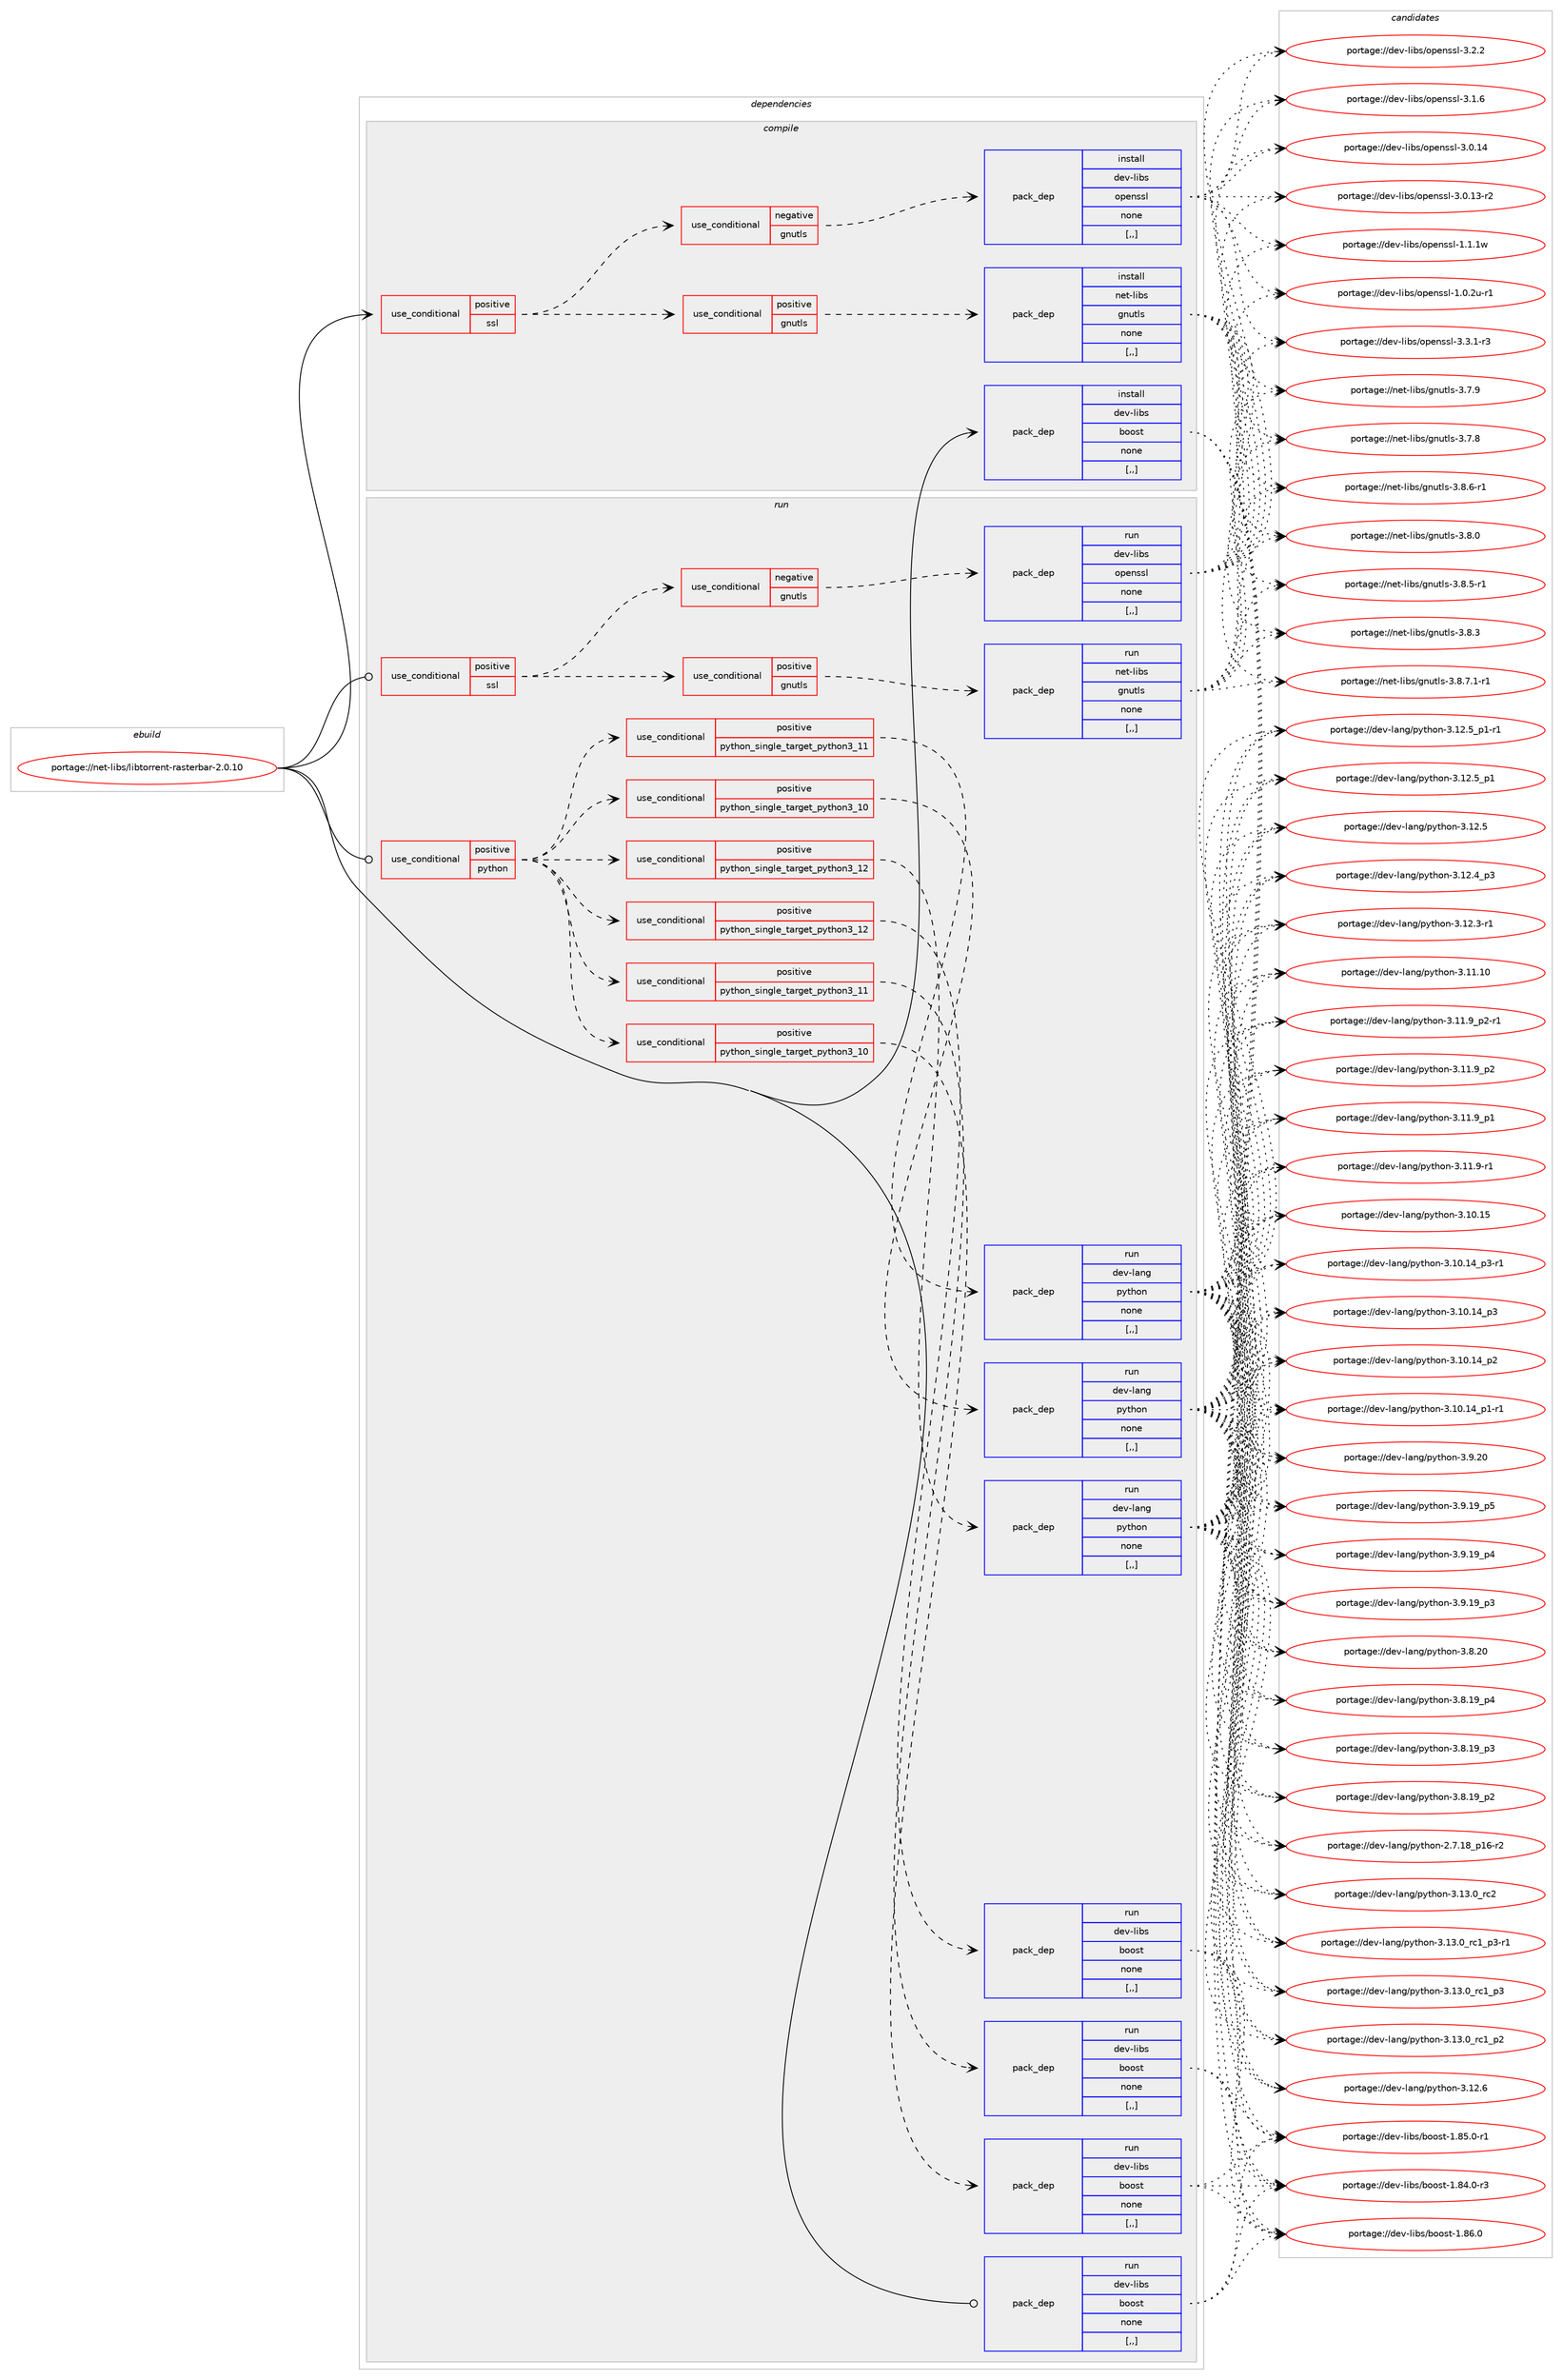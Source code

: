 digraph prolog {

# *************
# Graph options
# *************

newrank=true;
concentrate=true;
compound=true;
graph [rankdir=LR,fontname=Helvetica,fontsize=10,ranksep=1.5];#, ranksep=2.5, nodesep=0.2];
edge  [arrowhead=vee];
node  [fontname=Helvetica,fontsize=10];

# **********
# The ebuild
# **********

subgraph cluster_leftcol {
color=gray;
label=<<i>ebuild</i>>;
id [label="portage://net-libs/libtorrent-rasterbar-2.0.10", color=red, width=4, href="../net-libs/libtorrent-rasterbar-2.0.10.svg"];
}

# ****************
# The dependencies
# ****************

subgraph cluster_midcol {
color=gray;
label=<<i>dependencies</i>>;
subgraph cluster_compile {
fillcolor="#eeeeee";
style=filled;
label=<<i>compile</i>>;
subgraph cond228493 {
dependency872655 [label=<<TABLE BORDER="0" CELLBORDER="1" CELLSPACING="0" CELLPADDING="4"><TR><TD ROWSPAN="3" CELLPADDING="10">use_conditional</TD></TR><TR><TD>positive</TD></TR><TR><TD>ssl</TD></TR></TABLE>>, shape=none, color=red];
subgraph cond228494 {
dependency872656 [label=<<TABLE BORDER="0" CELLBORDER="1" CELLSPACING="0" CELLPADDING="4"><TR><TD ROWSPAN="3" CELLPADDING="10">use_conditional</TD></TR><TR><TD>positive</TD></TR><TR><TD>gnutls</TD></TR></TABLE>>, shape=none, color=red];
subgraph pack637732 {
dependency872657 [label=<<TABLE BORDER="0" CELLBORDER="1" CELLSPACING="0" CELLPADDING="4" WIDTH="220"><TR><TD ROWSPAN="6" CELLPADDING="30">pack_dep</TD></TR><TR><TD WIDTH="110">install</TD></TR><TR><TD>net-libs</TD></TR><TR><TD>gnutls</TD></TR><TR><TD>none</TD></TR><TR><TD>[,,]</TD></TR></TABLE>>, shape=none, color=blue];
}
dependency872656:e -> dependency872657:w [weight=20,style="dashed",arrowhead="vee"];
}
dependency872655:e -> dependency872656:w [weight=20,style="dashed",arrowhead="vee"];
subgraph cond228495 {
dependency872658 [label=<<TABLE BORDER="0" CELLBORDER="1" CELLSPACING="0" CELLPADDING="4"><TR><TD ROWSPAN="3" CELLPADDING="10">use_conditional</TD></TR><TR><TD>negative</TD></TR><TR><TD>gnutls</TD></TR></TABLE>>, shape=none, color=red];
subgraph pack637733 {
dependency872659 [label=<<TABLE BORDER="0" CELLBORDER="1" CELLSPACING="0" CELLPADDING="4" WIDTH="220"><TR><TD ROWSPAN="6" CELLPADDING="30">pack_dep</TD></TR><TR><TD WIDTH="110">install</TD></TR><TR><TD>dev-libs</TD></TR><TR><TD>openssl</TD></TR><TR><TD>none</TD></TR><TR><TD>[,,]</TD></TR></TABLE>>, shape=none, color=blue];
}
dependency872658:e -> dependency872659:w [weight=20,style="dashed",arrowhead="vee"];
}
dependency872655:e -> dependency872658:w [weight=20,style="dashed",arrowhead="vee"];
}
id:e -> dependency872655:w [weight=20,style="solid",arrowhead="vee"];
subgraph pack637734 {
dependency872660 [label=<<TABLE BORDER="0" CELLBORDER="1" CELLSPACING="0" CELLPADDING="4" WIDTH="220"><TR><TD ROWSPAN="6" CELLPADDING="30">pack_dep</TD></TR><TR><TD WIDTH="110">install</TD></TR><TR><TD>dev-libs</TD></TR><TR><TD>boost</TD></TR><TR><TD>none</TD></TR><TR><TD>[,,]</TD></TR></TABLE>>, shape=none, color=blue];
}
id:e -> dependency872660:w [weight=20,style="solid",arrowhead="vee"];
}
subgraph cluster_compileandrun {
fillcolor="#eeeeee";
style=filled;
label=<<i>compile and run</i>>;
}
subgraph cluster_run {
fillcolor="#eeeeee";
style=filled;
label=<<i>run</i>>;
subgraph cond228496 {
dependency872661 [label=<<TABLE BORDER="0" CELLBORDER="1" CELLSPACING="0" CELLPADDING="4"><TR><TD ROWSPAN="3" CELLPADDING="10">use_conditional</TD></TR><TR><TD>positive</TD></TR><TR><TD>python</TD></TR></TABLE>>, shape=none, color=red];
subgraph cond228497 {
dependency872662 [label=<<TABLE BORDER="0" CELLBORDER="1" CELLSPACING="0" CELLPADDING="4"><TR><TD ROWSPAN="3" CELLPADDING="10">use_conditional</TD></TR><TR><TD>positive</TD></TR><TR><TD>python_single_target_python3_10</TD></TR></TABLE>>, shape=none, color=red];
subgraph pack637735 {
dependency872663 [label=<<TABLE BORDER="0" CELLBORDER="1" CELLSPACING="0" CELLPADDING="4" WIDTH="220"><TR><TD ROWSPAN="6" CELLPADDING="30">pack_dep</TD></TR><TR><TD WIDTH="110">run</TD></TR><TR><TD>dev-lang</TD></TR><TR><TD>python</TD></TR><TR><TD>none</TD></TR><TR><TD>[,,]</TD></TR></TABLE>>, shape=none, color=blue];
}
dependency872662:e -> dependency872663:w [weight=20,style="dashed",arrowhead="vee"];
}
dependency872661:e -> dependency872662:w [weight=20,style="dashed",arrowhead="vee"];
subgraph cond228498 {
dependency872664 [label=<<TABLE BORDER="0" CELLBORDER="1" CELLSPACING="0" CELLPADDING="4"><TR><TD ROWSPAN="3" CELLPADDING="10">use_conditional</TD></TR><TR><TD>positive</TD></TR><TR><TD>python_single_target_python3_11</TD></TR></TABLE>>, shape=none, color=red];
subgraph pack637736 {
dependency872665 [label=<<TABLE BORDER="0" CELLBORDER="1" CELLSPACING="0" CELLPADDING="4" WIDTH="220"><TR><TD ROWSPAN="6" CELLPADDING="30">pack_dep</TD></TR><TR><TD WIDTH="110">run</TD></TR><TR><TD>dev-lang</TD></TR><TR><TD>python</TD></TR><TR><TD>none</TD></TR><TR><TD>[,,]</TD></TR></TABLE>>, shape=none, color=blue];
}
dependency872664:e -> dependency872665:w [weight=20,style="dashed",arrowhead="vee"];
}
dependency872661:e -> dependency872664:w [weight=20,style="dashed",arrowhead="vee"];
subgraph cond228499 {
dependency872666 [label=<<TABLE BORDER="0" CELLBORDER="1" CELLSPACING="0" CELLPADDING="4"><TR><TD ROWSPAN="3" CELLPADDING="10">use_conditional</TD></TR><TR><TD>positive</TD></TR><TR><TD>python_single_target_python3_12</TD></TR></TABLE>>, shape=none, color=red];
subgraph pack637737 {
dependency872667 [label=<<TABLE BORDER="0" CELLBORDER="1" CELLSPACING="0" CELLPADDING="4" WIDTH="220"><TR><TD ROWSPAN="6" CELLPADDING="30">pack_dep</TD></TR><TR><TD WIDTH="110">run</TD></TR><TR><TD>dev-lang</TD></TR><TR><TD>python</TD></TR><TR><TD>none</TD></TR><TR><TD>[,,]</TD></TR></TABLE>>, shape=none, color=blue];
}
dependency872666:e -> dependency872667:w [weight=20,style="dashed",arrowhead="vee"];
}
dependency872661:e -> dependency872666:w [weight=20,style="dashed",arrowhead="vee"];
subgraph cond228500 {
dependency872668 [label=<<TABLE BORDER="0" CELLBORDER="1" CELLSPACING="0" CELLPADDING="4"><TR><TD ROWSPAN="3" CELLPADDING="10">use_conditional</TD></TR><TR><TD>positive</TD></TR><TR><TD>python_single_target_python3_10</TD></TR></TABLE>>, shape=none, color=red];
subgraph pack637738 {
dependency872669 [label=<<TABLE BORDER="0" CELLBORDER="1" CELLSPACING="0" CELLPADDING="4" WIDTH="220"><TR><TD ROWSPAN="6" CELLPADDING="30">pack_dep</TD></TR><TR><TD WIDTH="110">run</TD></TR><TR><TD>dev-libs</TD></TR><TR><TD>boost</TD></TR><TR><TD>none</TD></TR><TR><TD>[,,]</TD></TR></TABLE>>, shape=none, color=blue];
}
dependency872668:e -> dependency872669:w [weight=20,style="dashed",arrowhead="vee"];
}
dependency872661:e -> dependency872668:w [weight=20,style="dashed",arrowhead="vee"];
subgraph cond228501 {
dependency872670 [label=<<TABLE BORDER="0" CELLBORDER="1" CELLSPACING="0" CELLPADDING="4"><TR><TD ROWSPAN="3" CELLPADDING="10">use_conditional</TD></TR><TR><TD>positive</TD></TR><TR><TD>python_single_target_python3_11</TD></TR></TABLE>>, shape=none, color=red];
subgraph pack637739 {
dependency872671 [label=<<TABLE BORDER="0" CELLBORDER="1" CELLSPACING="0" CELLPADDING="4" WIDTH="220"><TR><TD ROWSPAN="6" CELLPADDING="30">pack_dep</TD></TR><TR><TD WIDTH="110">run</TD></TR><TR><TD>dev-libs</TD></TR><TR><TD>boost</TD></TR><TR><TD>none</TD></TR><TR><TD>[,,]</TD></TR></TABLE>>, shape=none, color=blue];
}
dependency872670:e -> dependency872671:w [weight=20,style="dashed",arrowhead="vee"];
}
dependency872661:e -> dependency872670:w [weight=20,style="dashed",arrowhead="vee"];
subgraph cond228502 {
dependency872672 [label=<<TABLE BORDER="0" CELLBORDER="1" CELLSPACING="0" CELLPADDING="4"><TR><TD ROWSPAN="3" CELLPADDING="10">use_conditional</TD></TR><TR><TD>positive</TD></TR><TR><TD>python_single_target_python3_12</TD></TR></TABLE>>, shape=none, color=red];
subgraph pack637740 {
dependency872673 [label=<<TABLE BORDER="0" CELLBORDER="1" CELLSPACING="0" CELLPADDING="4" WIDTH="220"><TR><TD ROWSPAN="6" CELLPADDING="30">pack_dep</TD></TR><TR><TD WIDTH="110">run</TD></TR><TR><TD>dev-libs</TD></TR><TR><TD>boost</TD></TR><TR><TD>none</TD></TR><TR><TD>[,,]</TD></TR></TABLE>>, shape=none, color=blue];
}
dependency872672:e -> dependency872673:w [weight=20,style="dashed",arrowhead="vee"];
}
dependency872661:e -> dependency872672:w [weight=20,style="dashed",arrowhead="vee"];
}
id:e -> dependency872661:w [weight=20,style="solid",arrowhead="odot"];
subgraph cond228503 {
dependency872674 [label=<<TABLE BORDER="0" CELLBORDER="1" CELLSPACING="0" CELLPADDING="4"><TR><TD ROWSPAN="3" CELLPADDING="10">use_conditional</TD></TR><TR><TD>positive</TD></TR><TR><TD>ssl</TD></TR></TABLE>>, shape=none, color=red];
subgraph cond228504 {
dependency872675 [label=<<TABLE BORDER="0" CELLBORDER="1" CELLSPACING="0" CELLPADDING="4"><TR><TD ROWSPAN="3" CELLPADDING="10">use_conditional</TD></TR><TR><TD>positive</TD></TR><TR><TD>gnutls</TD></TR></TABLE>>, shape=none, color=red];
subgraph pack637741 {
dependency872676 [label=<<TABLE BORDER="0" CELLBORDER="1" CELLSPACING="0" CELLPADDING="4" WIDTH="220"><TR><TD ROWSPAN="6" CELLPADDING="30">pack_dep</TD></TR><TR><TD WIDTH="110">run</TD></TR><TR><TD>net-libs</TD></TR><TR><TD>gnutls</TD></TR><TR><TD>none</TD></TR><TR><TD>[,,]</TD></TR></TABLE>>, shape=none, color=blue];
}
dependency872675:e -> dependency872676:w [weight=20,style="dashed",arrowhead="vee"];
}
dependency872674:e -> dependency872675:w [weight=20,style="dashed",arrowhead="vee"];
subgraph cond228505 {
dependency872677 [label=<<TABLE BORDER="0" CELLBORDER="1" CELLSPACING="0" CELLPADDING="4"><TR><TD ROWSPAN="3" CELLPADDING="10">use_conditional</TD></TR><TR><TD>negative</TD></TR><TR><TD>gnutls</TD></TR></TABLE>>, shape=none, color=red];
subgraph pack637742 {
dependency872678 [label=<<TABLE BORDER="0" CELLBORDER="1" CELLSPACING="0" CELLPADDING="4" WIDTH="220"><TR><TD ROWSPAN="6" CELLPADDING="30">pack_dep</TD></TR><TR><TD WIDTH="110">run</TD></TR><TR><TD>dev-libs</TD></TR><TR><TD>openssl</TD></TR><TR><TD>none</TD></TR><TR><TD>[,,]</TD></TR></TABLE>>, shape=none, color=blue];
}
dependency872677:e -> dependency872678:w [weight=20,style="dashed",arrowhead="vee"];
}
dependency872674:e -> dependency872677:w [weight=20,style="dashed",arrowhead="vee"];
}
id:e -> dependency872674:w [weight=20,style="solid",arrowhead="odot"];
subgraph pack637743 {
dependency872679 [label=<<TABLE BORDER="0" CELLBORDER="1" CELLSPACING="0" CELLPADDING="4" WIDTH="220"><TR><TD ROWSPAN="6" CELLPADDING="30">pack_dep</TD></TR><TR><TD WIDTH="110">run</TD></TR><TR><TD>dev-libs</TD></TR><TR><TD>boost</TD></TR><TR><TD>none</TD></TR><TR><TD>[,,]</TD></TR></TABLE>>, shape=none, color=blue];
}
id:e -> dependency872679:w [weight=20,style="solid",arrowhead="odot"];
}
}

# **************
# The candidates
# **************

subgraph cluster_choices {
rank=same;
color=gray;
label=<<i>candidates</i>>;

subgraph choice637732 {
color=black;
nodesep=1;
choice11010111645108105981154710311011711610811545514656465546494511449 [label="portage://net-libs/gnutls-3.8.7.1-r1", color=red, width=4,href="../net-libs/gnutls-3.8.7.1-r1.svg"];
choice1101011164510810598115471031101171161081154551465646544511449 [label="portage://net-libs/gnutls-3.8.6-r1", color=red, width=4,href="../net-libs/gnutls-3.8.6-r1.svg"];
choice1101011164510810598115471031101171161081154551465646534511449 [label="portage://net-libs/gnutls-3.8.5-r1", color=red, width=4,href="../net-libs/gnutls-3.8.5-r1.svg"];
choice110101116451081059811547103110117116108115455146564651 [label="portage://net-libs/gnutls-3.8.3", color=red, width=4,href="../net-libs/gnutls-3.8.3.svg"];
choice110101116451081059811547103110117116108115455146564648 [label="portage://net-libs/gnutls-3.8.0", color=red, width=4,href="../net-libs/gnutls-3.8.0.svg"];
choice110101116451081059811547103110117116108115455146554657 [label="portage://net-libs/gnutls-3.7.9", color=red, width=4,href="../net-libs/gnutls-3.7.9.svg"];
choice110101116451081059811547103110117116108115455146554656 [label="portage://net-libs/gnutls-3.7.8", color=red, width=4,href="../net-libs/gnutls-3.7.8.svg"];
dependency872657:e -> choice11010111645108105981154710311011711610811545514656465546494511449:w [style=dotted,weight="100"];
dependency872657:e -> choice1101011164510810598115471031101171161081154551465646544511449:w [style=dotted,weight="100"];
dependency872657:e -> choice1101011164510810598115471031101171161081154551465646534511449:w [style=dotted,weight="100"];
dependency872657:e -> choice110101116451081059811547103110117116108115455146564651:w [style=dotted,weight="100"];
dependency872657:e -> choice110101116451081059811547103110117116108115455146564648:w [style=dotted,weight="100"];
dependency872657:e -> choice110101116451081059811547103110117116108115455146554657:w [style=dotted,weight="100"];
dependency872657:e -> choice110101116451081059811547103110117116108115455146554656:w [style=dotted,weight="100"];
}
subgraph choice637733 {
color=black;
nodesep=1;
choice1001011184510810598115471111121011101151151084551465146494511451 [label="portage://dev-libs/openssl-3.3.1-r3", color=red, width=4,href="../dev-libs/openssl-3.3.1-r3.svg"];
choice100101118451081059811547111112101110115115108455146504650 [label="portage://dev-libs/openssl-3.2.2", color=red, width=4,href="../dev-libs/openssl-3.2.2.svg"];
choice100101118451081059811547111112101110115115108455146494654 [label="portage://dev-libs/openssl-3.1.6", color=red, width=4,href="../dev-libs/openssl-3.1.6.svg"];
choice10010111845108105981154711111210111011511510845514648464952 [label="portage://dev-libs/openssl-3.0.14", color=red, width=4,href="../dev-libs/openssl-3.0.14.svg"];
choice100101118451081059811547111112101110115115108455146484649514511450 [label="portage://dev-libs/openssl-3.0.13-r2", color=red, width=4,href="../dev-libs/openssl-3.0.13-r2.svg"];
choice100101118451081059811547111112101110115115108454946494649119 [label="portage://dev-libs/openssl-1.1.1w", color=red, width=4,href="../dev-libs/openssl-1.1.1w.svg"];
choice1001011184510810598115471111121011101151151084549464846501174511449 [label="portage://dev-libs/openssl-1.0.2u-r1", color=red, width=4,href="../dev-libs/openssl-1.0.2u-r1.svg"];
dependency872659:e -> choice1001011184510810598115471111121011101151151084551465146494511451:w [style=dotted,weight="100"];
dependency872659:e -> choice100101118451081059811547111112101110115115108455146504650:w [style=dotted,weight="100"];
dependency872659:e -> choice100101118451081059811547111112101110115115108455146494654:w [style=dotted,weight="100"];
dependency872659:e -> choice10010111845108105981154711111210111011511510845514648464952:w [style=dotted,weight="100"];
dependency872659:e -> choice100101118451081059811547111112101110115115108455146484649514511450:w [style=dotted,weight="100"];
dependency872659:e -> choice100101118451081059811547111112101110115115108454946494649119:w [style=dotted,weight="100"];
dependency872659:e -> choice1001011184510810598115471111121011101151151084549464846501174511449:w [style=dotted,weight="100"];
}
subgraph choice637734 {
color=black;
nodesep=1;
choice1001011184510810598115479811111111511645494656544648 [label="portage://dev-libs/boost-1.86.0", color=red, width=4,href="../dev-libs/boost-1.86.0.svg"];
choice10010111845108105981154798111111115116454946565346484511449 [label="portage://dev-libs/boost-1.85.0-r1", color=red, width=4,href="../dev-libs/boost-1.85.0-r1.svg"];
choice10010111845108105981154798111111115116454946565246484511451 [label="portage://dev-libs/boost-1.84.0-r3", color=red, width=4,href="../dev-libs/boost-1.84.0-r3.svg"];
dependency872660:e -> choice1001011184510810598115479811111111511645494656544648:w [style=dotted,weight="100"];
dependency872660:e -> choice10010111845108105981154798111111115116454946565346484511449:w [style=dotted,weight="100"];
dependency872660:e -> choice10010111845108105981154798111111115116454946565246484511451:w [style=dotted,weight="100"];
}
subgraph choice637735 {
color=black;
nodesep=1;
choice10010111845108971101034711212111610411111045514649514648951149950 [label="portage://dev-lang/python-3.13.0_rc2", color=red, width=4,href="../dev-lang/python-3.13.0_rc2.svg"];
choice1001011184510897110103471121211161041111104551464951464895114994995112514511449 [label="portage://dev-lang/python-3.13.0_rc1_p3-r1", color=red, width=4,href="../dev-lang/python-3.13.0_rc1_p3-r1.svg"];
choice100101118451089711010347112121116104111110455146495146489511499499511251 [label="portage://dev-lang/python-3.13.0_rc1_p3", color=red, width=4,href="../dev-lang/python-3.13.0_rc1_p3.svg"];
choice100101118451089711010347112121116104111110455146495146489511499499511250 [label="portage://dev-lang/python-3.13.0_rc1_p2", color=red, width=4,href="../dev-lang/python-3.13.0_rc1_p2.svg"];
choice10010111845108971101034711212111610411111045514649504654 [label="portage://dev-lang/python-3.12.6", color=red, width=4,href="../dev-lang/python-3.12.6.svg"];
choice1001011184510897110103471121211161041111104551464950465395112494511449 [label="portage://dev-lang/python-3.12.5_p1-r1", color=red, width=4,href="../dev-lang/python-3.12.5_p1-r1.svg"];
choice100101118451089711010347112121116104111110455146495046539511249 [label="portage://dev-lang/python-3.12.5_p1", color=red, width=4,href="../dev-lang/python-3.12.5_p1.svg"];
choice10010111845108971101034711212111610411111045514649504653 [label="portage://dev-lang/python-3.12.5", color=red, width=4,href="../dev-lang/python-3.12.5.svg"];
choice100101118451089711010347112121116104111110455146495046529511251 [label="portage://dev-lang/python-3.12.4_p3", color=red, width=4,href="../dev-lang/python-3.12.4_p3.svg"];
choice100101118451089711010347112121116104111110455146495046514511449 [label="portage://dev-lang/python-3.12.3-r1", color=red, width=4,href="../dev-lang/python-3.12.3-r1.svg"];
choice1001011184510897110103471121211161041111104551464949464948 [label="portage://dev-lang/python-3.11.10", color=red, width=4,href="../dev-lang/python-3.11.10.svg"];
choice1001011184510897110103471121211161041111104551464949465795112504511449 [label="portage://dev-lang/python-3.11.9_p2-r1", color=red, width=4,href="../dev-lang/python-3.11.9_p2-r1.svg"];
choice100101118451089711010347112121116104111110455146494946579511250 [label="portage://dev-lang/python-3.11.9_p2", color=red, width=4,href="../dev-lang/python-3.11.9_p2.svg"];
choice100101118451089711010347112121116104111110455146494946579511249 [label="portage://dev-lang/python-3.11.9_p1", color=red, width=4,href="../dev-lang/python-3.11.9_p1.svg"];
choice100101118451089711010347112121116104111110455146494946574511449 [label="portage://dev-lang/python-3.11.9-r1", color=red, width=4,href="../dev-lang/python-3.11.9-r1.svg"];
choice1001011184510897110103471121211161041111104551464948464953 [label="portage://dev-lang/python-3.10.15", color=red, width=4,href="../dev-lang/python-3.10.15.svg"];
choice100101118451089711010347112121116104111110455146494846495295112514511449 [label="portage://dev-lang/python-3.10.14_p3-r1", color=red, width=4,href="../dev-lang/python-3.10.14_p3-r1.svg"];
choice10010111845108971101034711212111610411111045514649484649529511251 [label="portage://dev-lang/python-3.10.14_p3", color=red, width=4,href="../dev-lang/python-3.10.14_p3.svg"];
choice10010111845108971101034711212111610411111045514649484649529511250 [label="portage://dev-lang/python-3.10.14_p2", color=red, width=4,href="../dev-lang/python-3.10.14_p2.svg"];
choice100101118451089711010347112121116104111110455146494846495295112494511449 [label="portage://dev-lang/python-3.10.14_p1-r1", color=red, width=4,href="../dev-lang/python-3.10.14_p1-r1.svg"];
choice10010111845108971101034711212111610411111045514657465048 [label="portage://dev-lang/python-3.9.20", color=red, width=4,href="../dev-lang/python-3.9.20.svg"];
choice100101118451089711010347112121116104111110455146574649579511253 [label="portage://dev-lang/python-3.9.19_p5", color=red, width=4,href="../dev-lang/python-3.9.19_p5.svg"];
choice100101118451089711010347112121116104111110455146574649579511252 [label="portage://dev-lang/python-3.9.19_p4", color=red, width=4,href="../dev-lang/python-3.9.19_p4.svg"];
choice100101118451089711010347112121116104111110455146574649579511251 [label="portage://dev-lang/python-3.9.19_p3", color=red, width=4,href="../dev-lang/python-3.9.19_p3.svg"];
choice10010111845108971101034711212111610411111045514656465048 [label="portage://dev-lang/python-3.8.20", color=red, width=4,href="../dev-lang/python-3.8.20.svg"];
choice100101118451089711010347112121116104111110455146564649579511252 [label="portage://dev-lang/python-3.8.19_p4", color=red, width=4,href="../dev-lang/python-3.8.19_p4.svg"];
choice100101118451089711010347112121116104111110455146564649579511251 [label="portage://dev-lang/python-3.8.19_p3", color=red, width=4,href="../dev-lang/python-3.8.19_p3.svg"];
choice100101118451089711010347112121116104111110455146564649579511250 [label="portage://dev-lang/python-3.8.19_p2", color=red, width=4,href="../dev-lang/python-3.8.19_p2.svg"];
choice100101118451089711010347112121116104111110455046554649569511249544511450 [label="portage://dev-lang/python-2.7.18_p16-r2", color=red, width=4,href="../dev-lang/python-2.7.18_p16-r2.svg"];
dependency872663:e -> choice10010111845108971101034711212111610411111045514649514648951149950:w [style=dotted,weight="100"];
dependency872663:e -> choice1001011184510897110103471121211161041111104551464951464895114994995112514511449:w [style=dotted,weight="100"];
dependency872663:e -> choice100101118451089711010347112121116104111110455146495146489511499499511251:w [style=dotted,weight="100"];
dependency872663:e -> choice100101118451089711010347112121116104111110455146495146489511499499511250:w [style=dotted,weight="100"];
dependency872663:e -> choice10010111845108971101034711212111610411111045514649504654:w [style=dotted,weight="100"];
dependency872663:e -> choice1001011184510897110103471121211161041111104551464950465395112494511449:w [style=dotted,weight="100"];
dependency872663:e -> choice100101118451089711010347112121116104111110455146495046539511249:w [style=dotted,weight="100"];
dependency872663:e -> choice10010111845108971101034711212111610411111045514649504653:w [style=dotted,weight="100"];
dependency872663:e -> choice100101118451089711010347112121116104111110455146495046529511251:w [style=dotted,weight="100"];
dependency872663:e -> choice100101118451089711010347112121116104111110455146495046514511449:w [style=dotted,weight="100"];
dependency872663:e -> choice1001011184510897110103471121211161041111104551464949464948:w [style=dotted,weight="100"];
dependency872663:e -> choice1001011184510897110103471121211161041111104551464949465795112504511449:w [style=dotted,weight="100"];
dependency872663:e -> choice100101118451089711010347112121116104111110455146494946579511250:w [style=dotted,weight="100"];
dependency872663:e -> choice100101118451089711010347112121116104111110455146494946579511249:w [style=dotted,weight="100"];
dependency872663:e -> choice100101118451089711010347112121116104111110455146494946574511449:w [style=dotted,weight="100"];
dependency872663:e -> choice1001011184510897110103471121211161041111104551464948464953:w [style=dotted,weight="100"];
dependency872663:e -> choice100101118451089711010347112121116104111110455146494846495295112514511449:w [style=dotted,weight="100"];
dependency872663:e -> choice10010111845108971101034711212111610411111045514649484649529511251:w [style=dotted,weight="100"];
dependency872663:e -> choice10010111845108971101034711212111610411111045514649484649529511250:w [style=dotted,weight="100"];
dependency872663:e -> choice100101118451089711010347112121116104111110455146494846495295112494511449:w [style=dotted,weight="100"];
dependency872663:e -> choice10010111845108971101034711212111610411111045514657465048:w [style=dotted,weight="100"];
dependency872663:e -> choice100101118451089711010347112121116104111110455146574649579511253:w [style=dotted,weight="100"];
dependency872663:e -> choice100101118451089711010347112121116104111110455146574649579511252:w [style=dotted,weight="100"];
dependency872663:e -> choice100101118451089711010347112121116104111110455146574649579511251:w [style=dotted,weight="100"];
dependency872663:e -> choice10010111845108971101034711212111610411111045514656465048:w [style=dotted,weight="100"];
dependency872663:e -> choice100101118451089711010347112121116104111110455146564649579511252:w [style=dotted,weight="100"];
dependency872663:e -> choice100101118451089711010347112121116104111110455146564649579511251:w [style=dotted,weight="100"];
dependency872663:e -> choice100101118451089711010347112121116104111110455146564649579511250:w [style=dotted,weight="100"];
dependency872663:e -> choice100101118451089711010347112121116104111110455046554649569511249544511450:w [style=dotted,weight="100"];
}
subgraph choice637736 {
color=black;
nodesep=1;
choice10010111845108971101034711212111610411111045514649514648951149950 [label="portage://dev-lang/python-3.13.0_rc2", color=red, width=4,href="../dev-lang/python-3.13.0_rc2.svg"];
choice1001011184510897110103471121211161041111104551464951464895114994995112514511449 [label="portage://dev-lang/python-3.13.0_rc1_p3-r1", color=red, width=4,href="../dev-lang/python-3.13.0_rc1_p3-r1.svg"];
choice100101118451089711010347112121116104111110455146495146489511499499511251 [label="portage://dev-lang/python-3.13.0_rc1_p3", color=red, width=4,href="../dev-lang/python-3.13.0_rc1_p3.svg"];
choice100101118451089711010347112121116104111110455146495146489511499499511250 [label="portage://dev-lang/python-3.13.0_rc1_p2", color=red, width=4,href="../dev-lang/python-3.13.0_rc1_p2.svg"];
choice10010111845108971101034711212111610411111045514649504654 [label="portage://dev-lang/python-3.12.6", color=red, width=4,href="../dev-lang/python-3.12.6.svg"];
choice1001011184510897110103471121211161041111104551464950465395112494511449 [label="portage://dev-lang/python-3.12.5_p1-r1", color=red, width=4,href="../dev-lang/python-3.12.5_p1-r1.svg"];
choice100101118451089711010347112121116104111110455146495046539511249 [label="portage://dev-lang/python-3.12.5_p1", color=red, width=4,href="../dev-lang/python-3.12.5_p1.svg"];
choice10010111845108971101034711212111610411111045514649504653 [label="portage://dev-lang/python-3.12.5", color=red, width=4,href="../dev-lang/python-3.12.5.svg"];
choice100101118451089711010347112121116104111110455146495046529511251 [label="portage://dev-lang/python-3.12.4_p3", color=red, width=4,href="../dev-lang/python-3.12.4_p3.svg"];
choice100101118451089711010347112121116104111110455146495046514511449 [label="portage://dev-lang/python-3.12.3-r1", color=red, width=4,href="../dev-lang/python-3.12.3-r1.svg"];
choice1001011184510897110103471121211161041111104551464949464948 [label="portage://dev-lang/python-3.11.10", color=red, width=4,href="../dev-lang/python-3.11.10.svg"];
choice1001011184510897110103471121211161041111104551464949465795112504511449 [label="portage://dev-lang/python-3.11.9_p2-r1", color=red, width=4,href="../dev-lang/python-3.11.9_p2-r1.svg"];
choice100101118451089711010347112121116104111110455146494946579511250 [label="portage://dev-lang/python-3.11.9_p2", color=red, width=4,href="../dev-lang/python-3.11.9_p2.svg"];
choice100101118451089711010347112121116104111110455146494946579511249 [label="portage://dev-lang/python-3.11.9_p1", color=red, width=4,href="../dev-lang/python-3.11.9_p1.svg"];
choice100101118451089711010347112121116104111110455146494946574511449 [label="portage://dev-lang/python-3.11.9-r1", color=red, width=4,href="../dev-lang/python-3.11.9-r1.svg"];
choice1001011184510897110103471121211161041111104551464948464953 [label="portage://dev-lang/python-3.10.15", color=red, width=4,href="../dev-lang/python-3.10.15.svg"];
choice100101118451089711010347112121116104111110455146494846495295112514511449 [label="portage://dev-lang/python-3.10.14_p3-r1", color=red, width=4,href="../dev-lang/python-3.10.14_p3-r1.svg"];
choice10010111845108971101034711212111610411111045514649484649529511251 [label="portage://dev-lang/python-3.10.14_p3", color=red, width=4,href="../dev-lang/python-3.10.14_p3.svg"];
choice10010111845108971101034711212111610411111045514649484649529511250 [label="portage://dev-lang/python-3.10.14_p2", color=red, width=4,href="../dev-lang/python-3.10.14_p2.svg"];
choice100101118451089711010347112121116104111110455146494846495295112494511449 [label="portage://dev-lang/python-3.10.14_p1-r1", color=red, width=4,href="../dev-lang/python-3.10.14_p1-r1.svg"];
choice10010111845108971101034711212111610411111045514657465048 [label="portage://dev-lang/python-3.9.20", color=red, width=4,href="../dev-lang/python-3.9.20.svg"];
choice100101118451089711010347112121116104111110455146574649579511253 [label="portage://dev-lang/python-3.9.19_p5", color=red, width=4,href="../dev-lang/python-3.9.19_p5.svg"];
choice100101118451089711010347112121116104111110455146574649579511252 [label="portage://dev-lang/python-3.9.19_p4", color=red, width=4,href="../dev-lang/python-3.9.19_p4.svg"];
choice100101118451089711010347112121116104111110455146574649579511251 [label="portage://dev-lang/python-3.9.19_p3", color=red, width=4,href="../dev-lang/python-3.9.19_p3.svg"];
choice10010111845108971101034711212111610411111045514656465048 [label="portage://dev-lang/python-3.8.20", color=red, width=4,href="../dev-lang/python-3.8.20.svg"];
choice100101118451089711010347112121116104111110455146564649579511252 [label="portage://dev-lang/python-3.8.19_p4", color=red, width=4,href="../dev-lang/python-3.8.19_p4.svg"];
choice100101118451089711010347112121116104111110455146564649579511251 [label="portage://dev-lang/python-3.8.19_p3", color=red, width=4,href="../dev-lang/python-3.8.19_p3.svg"];
choice100101118451089711010347112121116104111110455146564649579511250 [label="portage://dev-lang/python-3.8.19_p2", color=red, width=4,href="../dev-lang/python-3.8.19_p2.svg"];
choice100101118451089711010347112121116104111110455046554649569511249544511450 [label="portage://dev-lang/python-2.7.18_p16-r2", color=red, width=4,href="../dev-lang/python-2.7.18_p16-r2.svg"];
dependency872665:e -> choice10010111845108971101034711212111610411111045514649514648951149950:w [style=dotted,weight="100"];
dependency872665:e -> choice1001011184510897110103471121211161041111104551464951464895114994995112514511449:w [style=dotted,weight="100"];
dependency872665:e -> choice100101118451089711010347112121116104111110455146495146489511499499511251:w [style=dotted,weight="100"];
dependency872665:e -> choice100101118451089711010347112121116104111110455146495146489511499499511250:w [style=dotted,weight="100"];
dependency872665:e -> choice10010111845108971101034711212111610411111045514649504654:w [style=dotted,weight="100"];
dependency872665:e -> choice1001011184510897110103471121211161041111104551464950465395112494511449:w [style=dotted,weight="100"];
dependency872665:e -> choice100101118451089711010347112121116104111110455146495046539511249:w [style=dotted,weight="100"];
dependency872665:e -> choice10010111845108971101034711212111610411111045514649504653:w [style=dotted,weight="100"];
dependency872665:e -> choice100101118451089711010347112121116104111110455146495046529511251:w [style=dotted,weight="100"];
dependency872665:e -> choice100101118451089711010347112121116104111110455146495046514511449:w [style=dotted,weight="100"];
dependency872665:e -> choice1001011184510897110103471121211161041111104551464949464948:w [style=dotted,weight="100"];
dependency872665:e -> choice1001011184510897110103471121211161041111104551464949465795112504511449:w [style=dotted,weight="100"];
dependency872665:e -> choice100101118451089711010347112121116104111110455146494946579511250:w [style=dotted,weight="100"];
dependency872665:e -> choice100101118451089711010347112121116104111110455146494946579511249:w [style=dotted,weight="100"];
dependency872665:e -> choice100101118451089711010347112121116104111110455146494946574511449:w [style=dotted,weight="100"];
dependency872665:e -> choice1001011184510897110103471121211161041111104551464948464953:w [style=dotted,weight="100"];
dependency872665:e -> choice100101118451089711010347112121116104111110455146494846495295112514511449:w [style=dotted,weight="100"];
dependency872665:e -> choice10010111845108971101034711212111610411111045514649484649529511251:w [style=dotted,weight="100"];
dependency872665:e -> choice10010111845108971101034711212111610411111045514649484649529511250:w [style=dotted,weight="100"];
dependency872665:e -> choice100101118451089711010347112121116104111110455146494846495295112494511449:w [style=dotted,weight="100"];
dependency872665:e -> choice10010111845108971101034711212111610411111045514657465048:w [style=dotted,weight="100"];
dependency872665:e -> choice100101118451089711010347112121116104111110455146574649579511253:w [style=dotted,weight="100"];
dependency872665:e -> choice100101118451089711010347112121116104111110455146574649579511252:w [style=dotted,weight="100"];
dependency872665:e -> choice100101118451089711010347112121116104111110455146574649579511251:w [style=dotted,weight="100"];
dependency872665:e -> choice10010111845108971101034711212111610411111045514656465048:w [style=dotted,weight="100"];
dependency872665:e -> choice100101118451089711010347112121116104111110455146564649579511252:w [style=dotted,weight="100"];
dependency872665:e -> choice100101118451089711010347112121116104111110455146564649579511251:w [style=dotted,weight="100"];
dependency872665:e -> choice100101118451089711010347112121116104111110455146564649579511250:w [style=dotted,weight="100"];
dependency872665:e -> choice100101118451089711010347112121116104111110455046554649569511249544511450:w [style=dotted,weight="100"];
}
subgraph choice637737 {
color=black;
nodesep=1;
choice10010111845108971101034711212111610411111045514649514648951149950 [label="portage://dev-lang/python-3.13.0_rc2", color=red, width=4,href="../dev-lang/python-3.13.0_rc2.svg"];
choice1001011184510897110103471121211161041111104551464951464895114994995112514511449 [label="portage://dev-lang/python-3.13.0_rc1_p3-r1", color=red, width=4,href="../dev-lang/python-3.13.0_rc1_p3-r1.svg"];
choice100101118451089711010347112121116104111110455146495146489511499499511251 [label="portage://dev-lang/python-3.13.0_rc1_p3", color=red, width=4,href="../dev-lang/python-3.13.0_rc1_p3.svg"];
choice100101118451089711010347112121116104111110455146495146489511499499511250 [label="portage://dev-lang/python-3.13.0_rc1_p2", color=red, width=4,href="../dev-lang/python-3.13.0_rc1_p2.svg"];
choice10010111845108971101034711212111610411111045514649504654 [label="portage://dev-lang/python-3.12.6", color=red, width=4,href="../dev-lang/python-3.12.6.svg"];
choice1001011184510897110103471121211161041111104551464950465395112494511449 [label="portage://dev-lang/python-3.12.5_p1-r1", color=red, width=4,href="../dev-lang/python-3.12.5_p1-r1.svg"];
choice100101118451089711010347112121116104111110455146495046539511249 [label="portage://dev-lang/python-3.12.5_p1", color=red, width=4,href="../dev-lang/python-3.12.5_p1.svg"];
choice10010111845108971101034711212111610411111045514649504653 [label="portage://dev-lang/python-3.12.5", color=red, width=4,href="../dev-lang/python-3.12.5.svg"];
choice100101118451089711010347112121116104111110455146495046529511251 [label="portage://dev-lang/python-3.12.4_p3", color=red, width=4,href="../dev-lang/python-3.12.4_p3.svg"];
choice100101118451089711010347112121116104111110455146495046514511449 [label="portage://dev-lang/python-3.12.3-r1", color=red, width=4,href="../dev-lang/python-3.12.3-r1.svg"];
choice1001011184510897110103471121211161041111104551464949464948 [label="portage://dev-lang/python-3.11.10", color=red, width=4,href="../dev-lang/python-3.11.10.svg"];
choice1001011184510897110103471121211161041111104551464949465795112504511449 [label="portage://dev-lang/python-3.11.9_p2-r1", color=red, width=4,href="../dev-lang/python-3.11.9_p2-r1.svg"];
choice100101118451089711010347112121116104111110455146494946579511250 [label="portage://dev-lang/python-3.11.9_p2", color=red, width=4,href="../dev-lang/python-3.11.9_p2.svg"];
choice100101118451089711010347112121116104111110455146494946579511249 [label="portage://dev-lang/python-3.11.9_p1", color=red, width=4,href="../dev-lang/python-3.11.9_p1.svg"];
choice100101118451089711010347112121116104111110455146494946574511449 [label="portage://dev-lang/python-3.11.9-r1", color=red, width=4,href="../dev-lang/python-3.11.9-r1.svg"];
choice1001011184510897110103471121211161041111104551464948464953 [label="portage://dev-lang/python-3.10.15", color=red, width=4,href="../dev-lang/python-3.10.15.svg"];
choice100101118451089711010347112121116104111110455146494846495295112514511449 [label="portage://dev-lang/python-3.10.14_p3-r1", color=red, width=4,href="../dev-lang/python-3.10.14_p3-r1.svg"];
choice10010111845108971101034711212111610411111045514649484649529511251 [label="portage://dev-lang/python-3.10.14_p3", color=red, width=4,href="../dev-lang/python-3.10.14_p3.svg"];
choice10010111845108971101034711212111610411111045514649484649529511250 [label="portage://dev-lang/python-3.10.14_p2", color=red, width=4,href="../dev-lang/python-3.10.14_p2.svg"];
choice100101118451089711010347112121116104111110455146494846495295112494511449 [label="portage://dev-lang/python-3.10.14_p1-r1", color=red, width=4,href="../dev-lang/python-3.10.14_p1-r1.svg"];
choice10010111845108971101034711212111610411111045514657465048 [label="portage://dev-lang/python-3.9.20", color=red, width=4,href="../dev-lang/python-3.9.20.svg"];
choice100101118451089711010347112121116104111110455146574649579511253 [label="portage://dev-lang/python-3.9.19_p5", color=red, width=4,href="../dev-lang/python-3.9.19_p5.svg"];
choice100101118451089711010347112121116104111110455146574649579511252 [label="portage://dev-lang/python-3.9.19_p4", color=red, width=4,href="../dev-lang/python-3.9.19_p4.svg"];
choice100101118451089711010347112121116104111110455146574649579511251 [label="portage://dev-lang/python-3.9.19_p3", color=red, width=4,href="../dev-lang/python-3.9.19_p3.svg"];
choice10010111845108971101034711212111610411111045514656465048 [label="portage://dev-lang/python-3.8.20", color=red, width=4,href="../dev-lang/python-3.8.20.svg"];
choice100101118451089711010347112121116104111110455146564649579511252 [label="portage://dev-lang/python-3.8.19_p4", color=red, width=4,href="../dev-lang/python-3.8.19_p4.svg"];
choice100101118451089711010347112121116104111110455146564649579511251 [label="portage://dev-lang/python-3.8.19_p3", color=red, width=4,href="../dev-lang/python-3.8.19_p3.svg"];
choice100101118451089711010347112121116104111110455146564649579511250 [label="portage://dev-lang/python-3.8.19_p2", color=red, width=4,href="../dev-lang/python-3.8.19_p2.svg"];
choice100101118451089711010347112121116104111110455046554649569511249544511450 [label="portage://dev-lang/python-2.7.18_p16-r2", color=red, width=4,href="../dev-lang/python-2.7.18_p16-r2.svg"];
dependency872667:e -> choice10010111845108971101034711212111610411111045514649514648951149950:w [style=dotted,weight="100"];
dependency872667:e -> choice1001011184510897110103471121211161041111104551464951464895114994995112514511449:w [style=dotted,weight="100"];
dependency872667:e -> choice100101118451089711010347112121116104111110455146495146489511499499511251:w [style=dotted,weight="100"];
dependency872667:e -> choice100101118451089711010347112121116104111110455146495146489511499499511250:w [style=dotted,weight="100"];
dependency872667:e -> choice10010111845108971101034711212111610411111045514649504654:w [style=dotted,weight="100"];
dependency872667:e -> choice1001011184510897110103471121211161041111104551464950465395112494511449:w [style=dotted,weight="100"];
dependency872667:e -> choice100101118451089711010347112121116104111110455146495046539511249:w [style=dotted,weight="100"];
dependency872667:e -> choice10010111845108971101034711212111610411111045514649504653:w [style=dotted,weight="100"];
dependency872667:e -> choice100101118451089711010347112121116104111110455146495046529511251:w [style=dotted,weight="100"];
dependency872667:e -> choice100101118451089711010347112121116104111110455146495046514511449:w [style=dotted,weight="100"];
dependency872667:e -> choice1001011184510897110103471121211161041111104551464949464948:w [style=dotted,weight="100"];
dependency872667:e -> choice1001011184510897110103471121211161041111104551464949465795112504511449:w [style=dotted,weight="100"];
dependency872667:e -> choice100101118451089711010347112121116104111110455146494946579511250:w [style=dotted,weight="100"];
dependency872667:e -> choice100101118451089711010347112121116104111110455146494946579511249:w [style=dotted,weight="100"];
dependency872667:e -> choice100101118451089711010347112121116104111110455146494946574511449:w [style=dotted,weight="100"];
dependency872667:e -> choice1001011184510897110103471121211161041111104551464948464953:w [style=dotted,weight="100"];
dependency872667:e -> choice100101118451089711010347112121116104111110455146494846495295112514511449:w [style=dotted,weight="100"];
dependency872667:e -> choice10010111845108971101034711212111610411111045514649484649529511251:w [style=dotted,weight="100"];
dependency872667:e -> choice10010111845108971101034711212111610411111045514649484649529511250:w [style=dotted,weight="100"];
dependency872667:e -> choice100101118451089711010347112121116104111110455146494846495295112494511449:w [style=dotted,weight="100"];
dependency872667:e -> choice10010111845108971101034711212111610411111045514657465048:w [style=dotted,weight="100"];
dependency872667:e -> choice100101118451089711010347112121116104111110455146574649579511253:w [style=dotted,weight="100"];
dependency872667:e -> choice100101118451089711010347112121116104111110455146574649579511252:w [style=dotted,weight="100"];
dependency872667:e -> choice100101118451089711010347112121116104111110455146574649579511251:w [style=dotted,weight="100"];
dependency872667:e -> choice10010111845108971101034711212111610411111045514656465048:w [style=dotted,weight="100"];
dependency872667:e -> choice100101118451089711010347112121116104111110455146564649579511252:w [style=dotted,weight="100"];
dependency872667:e -> choice100101118451089711010347112121116104111110455146564649579511251:w [style=dotted,weight="100"];
dependency872667:e -> choice100101118451089711010347112121116104111110455146564649579511250:w [style=dotted,weight="100"];
dependency872667:e -> choice100101118451089711010347112121116104111110455046554649569511249544511450:w [style=dotted,weight="100"];
}
subgraph choice637738 {
color=black;
nodesep=1;
choice1001011184510810598115479811111111511645494656544648 [label="portage://dev-libs/boost-1.86.0", color=red, width=4,href="../dev-libs/boost-1.86.0.svg"];
choice10010111845108105981154798111111115116454946565346484511449 [label="portage://dev-libs/boost-1.85.0-r1", color=red, width=4,href="../dev-libs/boost-1.85.0-r1.svg"];
choice10010111845108105981154798111111115116454946565246484511451 [label="portage://dev-libs/boost-1.84.0-r3", color=red, width=4,href="../dev-libs/boost-1.84.0-r3.svg"];
dependency872669:e -> choice1001011184510810598115479811111111511645494656544648:w [style=dotted,weight="100"];
dependency872669:e -> choice10010111845108105981154798111111115116454946565346484511449:w [style=dotted,weight="100"];
dependency872669:e -> choice10010111845108105981154798111111115116454946565246484511451:w [style=dotted,weight="100"];
}
subgraph choice637739 {
color=black;
nodesep=1;
choice1001011184510810598115479811111111511645494656544648 [label="portage://dev-libs/boost-1.86.0", color=red, width=4,href="../dev-libs/boost-1.86.0.svg"];
choice10010111845108105981154798111111115116454946565346484511449 [label="portage://dev-libs/boost-1.85.0-r1", color=red, width=4,href="../dev-libs/boost-1.85.0-r1.svg"];
choice10010111845108105981154798111111115116454946565246484511451 [label="portage://dev-libs/boost-1.84.0-r3", color=red, width=4,href="../dev-libs/boost-1.84.0-r3.svg"];
dependency872671:e -> choice1001011184510810598115479811111111511645494656544648:w [style=dotted,weight="100"];
dependency872671:e -> choice10010111845108105981154798111111115116454946565346484511449:w [style=dotted,weight="100"];
dependency872671:e -> choice10010111845108105981154798111111115116454946565246484511451:w [style=dotted,weight="100"];
}
subgraph choice637740 {
color=black;
nodesep=1;
choice1001011184510810598115479811111111511645494656544648 [label="portage://dev-libs/boost-1.86.0", color=red, width=4,href="../dev-libs/boost-1.86.0.svg"];
choice10010111845108105981154798111111115116454946565346484511449 [label="portage://dev-libs/boost-1.85.0-r1", color=red, width=4,href="../dev-libs/boost-1.85.0-r1.svg"];
choice10010111845108105981154798111111115116454946565246484511451 [label="portage://dev-libs/boost-1.84.0-r3", color=red, width=4,href="../dev-libs/boost-1.84.0-r3.svg"];
dependency872673:e -> choice1001011184510810598115479811111111511645494656544648:w [style=dotted,weight="100"];
dependency872673:e -> choice10010111845108105981154798111111115116454946565346484511449:w [style=dotted,weight="100"];
dependency872673:e -> choice10010111845108105981154798111111115116454946565246484511451:w [style=dotted,weight="100"];
}
subgraph choice637741 {
color=black;
nodesep=1;
choice11010111645108105981154710311011711610811545514656465546494511449 [label="portage://net-libs/gnutls-3.8.7.1-r1", color=red, width=4,href="../net-libs/gnutls-3.8.7.1-r1.svg"];
choice1101011164510810598115471031101171161081154551465646544511449 [label="portage://net-libs/gnutls-3.8.6-r1", color=red, width=4,href="../net-libs/gnutls-3.8.6-r1.svg"];
choice1101011164510810598115471031101171161081154551465646534511449 [label="portage://net-libs/gnutls-3.8.5-r1", color=red, width=4,href="../net-libs/gnutls-3.8.5-r1.svg"];
choice110101116451081059811547103110117116108115455146564651 [label="portage://net-libs/gnutls-3.8.3", color=red, width=4,href="../net-libs/gnutls-3.8.3.svg"];
choice110101116451081059811547103110117116108115455146564648 [label="portage://net-libs/gnutls-3.8.0", color=red, width=4,href="../net-libs/gnutls-3.8.0.svg"];
choice110101116451081059811547103110117116108115455146554657 [label="portage://net-libs/gnutls-3.7.9", color=red, width=4,href="../net-libs/gnutls-3.7.9.svg"];
choice110101116451081059811547103110117116108115455146554656 [label="portage://net-libs/gnutls-3.7.8", color=red, width=4,href="../net-libs/gnutls-3.7.8.svg"];
dependency872676:e -> choice11010111645108105981154710311011711610811545514656465546494511449:w [style=dotted,weight="100"];
dependency872676:e -> choice1101011164510810598115471031101171161081154551465646544511449:w [style=dotted,weight="100"];
dependency872676:e -> choice1101011164510810598115471031101171161081154551465646534511449:w [style=dotted,weight="100"];
dependency872676:e -> choice110101116451081059811547103110117116108115455146564651:w [style=dotted,weight="100"];
dependency872676:e -> choice110101116451081059811547103110117116108115455146564648:w [style=dotted,weight="100"];
dependency872676:e -> choice110101116451081059811547103110117116108115455146554657:w [style=dotted,weight="100"];
dependency872676:e -> choice110101116451081059811547103110117116108115455146554656:w [style=dotted,weight="100"];
}
subgraph choice637742 {
color=black;
nodesep=1;
choice1001011184510810598115471111121011101151151084551465146494511451 [label="portage://dev-libs/openssl-3.3.1-r3", color=red, width=4,href="../dev-libs/openssl-3.3.1-r3.svg"];
choice100101118451081059811547111112101110115115108455146504650 [label="portage://dev-libs/openssl-3.2.2", color=red, width=4,href="../dev-libs/openssl-3.2.2.svg"];
choice100101118451081059811547111112101110115115108455146494654 [label="portage://dev-libs/openssl-3.1.6", color=red, width=4,href="../dev-libs/openssl-3.1.6.svg"];
choice10010111845108105981154711111210111011511510845514648464952 [label="portage://dev-libs/openssl-3.0.14", color=red, width=4,href="../dev-libs/openssl-3.0.14.svg"];
choice100101118451081059811547111112101110115115108455146484649514511450 [label="portage://dev-libs/openssl-3.0.13-r2", color=red, width=4,href="../dev-libs/openssl-3.0.13-r2.svg"];
choice100101118451081059811547111112101110115115108454946494649119 [label="portage://dev-libs/openssl-1.1.1w", color=red, width=4,href="../dev-libs/openssl-1.1.1w.svg"];
choice1001011184510810598115471111121011101151151084549464846501174511449 [label="portage://dev-libs/openssl-1.0.2u-r1", color=red, width=4,href="../dev-libs/openssl-1.0.2u-r1.svg"];
dependency872678:e -> choice1001011184510810598115471111121011101151151084551465146494511451:w [style=dotted,weight="100"];
dependency872678:e -> choice100101118451081059811547111112101110115115108455146504650:w [style=dotted,weight="100"];
dependency872678:e -> choice100101118451081059811547111112101110115115108455146494654:w [style=dotted,weight="100"];
dependency872678:e -> choice10010111845108105981154711111210111011511510845514648464952:w [style=dotted,weight="100"];
dependency872678:e -> choice100101118451081059811547111112101110115115108455146484649514511450:w [style=dotted,weight="100"];
dependency872678:e -> choice100101118451081059811547111112101110115115108454946494649119:w [style=dotted,weight="100"];
dependency872678:e -> choice1001011184510810598115471111121011101151151084549464846501174511449:w [style=dotted,weight="100"];
}
subgraph choice637743 {
color=black;
nodesep=1;
choice1001011184510810598115479811111111511645494656544648 [label="portage://dev-libs/boost-1.86.0", color=red, width=4,href="../dev-libs/boost-1.86.0.svg"];
choice10010111845108105981154798111111115116454946565346484511449 [label="portage://dev-libs/boost-1.85.0-r1", color=red, width=4,href="../dev-libs/boost-1.85.0-r1.svg"];
choice10010111845108105981154798111111115116454946565246484511451 [label="portage://dev-libs/boost-1.84.0-r3", color=red, width=4,href="../dev-libs/boost-1.84.0-r3.svg"];
dependency872679:e -> choice1001011184510810598115479811111111511645494656544648:w [style=dotted,weight="100"];
dependency872679:e -> choice10010111845108105981154798111111115116454946565346484511449:w [style=dotted,weight="100"];
dependency872679:e -> choice10010111845108105981154798111111115116454946565246484511451:w [style=dotted,weight="100"];
}
}

}
